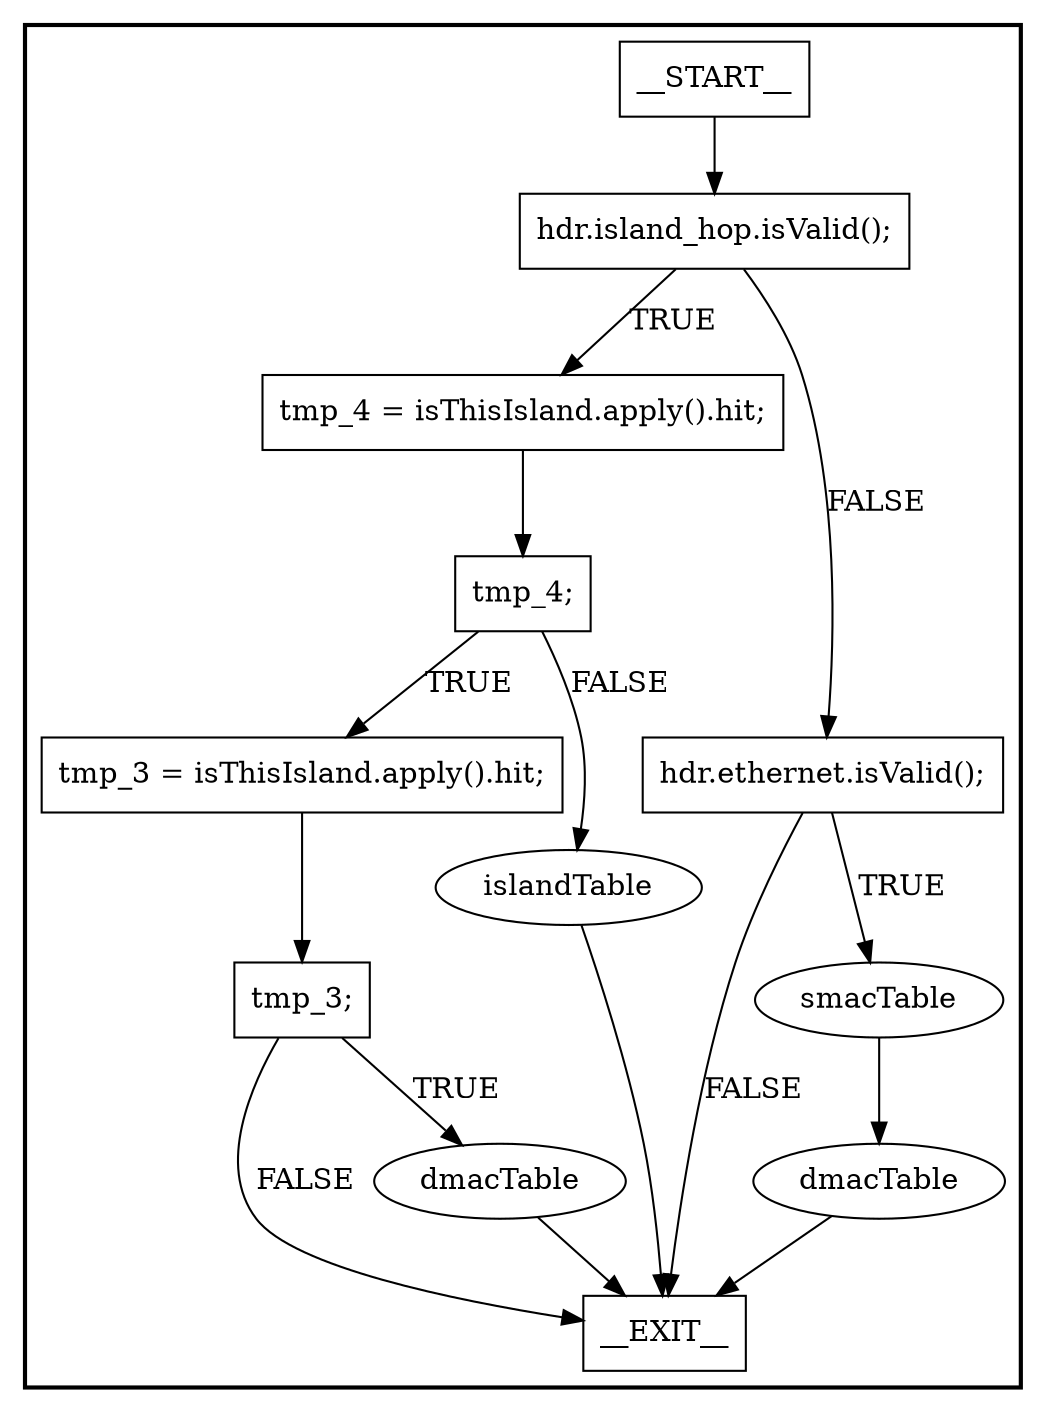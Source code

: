 digraph ingress {
subgraph cluster {
graph [
label="", labeljust=r, style=bold];
0[label=__START__, margin="", shape=rectangle, style=solid];
1[label=__EXIT__, margin="", shape=rectangle, style=solid];
2[label="hdr.island_hop.isValid();", margin="", shape=rectangle, style=solid];
3[label="tmp_4 = isThisIsland.apply().hit;", margin="", shape=rectangle, style=solid];
4[label="tmp_4;", margin="", shape=rectangle, style=solid];
5[label="tmp_3 = isThisIsland.apply().hit;", margin="", shape=rectangle, style=solid];
6[label="tmp_3;", margin="", shape=rectangle, style=solid];
7[label=dmacTable, margin="", shape=ellipse, style=solid];
8[label=islandTable, margin="", shape=ellipse, style=solid];
9[label="hdr.ethernet.isValid();", margin="", shape=rectangle, style=solid];
10[label=smacTable, margin="", shape=ellipse, style=solid];
11[label=dmacTable, margin="", shape=ellipse, style=solid];
0 -> 2[label=""];
2 -> 3[label=TRUE];
2 -> 9[label=FALSE];
3 -> 4[label=""];
4 -> 5[label=TRUE];
4 -> 8[label=FALSE];
5 -> 6[label=""];
6 -> 7[label=TRUE];
6 -> 1[label=FALSE];
7 -> 1[label=""];
8 -> 1[label=""];
9 -> 10[label=TRUE];
9 -> 1[label=FALSE];
10 -> 11[label=""];
11 -> 1[label=""];
}
}

